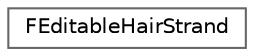 digraph "Graphical Class Hierarchy"
{
 // INTERACTIVE_SVG=YES
 // LATEX_PDF_SIZE
  bgcolor="transparent";
  edge [fontname=Helvetica,fontsize=10,labelfontname=Helvetica,labelfontsize=10];
  node [fontname=Helvetica,fontsize=10,shape=box,height=0.2,width=0.4];
  rankdir="LR";
  Node0 [id="Node000000",label="FEditableHairStrand",height=0.2,width=0.4,color="grey40", fillcolor="white", style="filled",URL="$d3/d41/structFEditableHairStrand.html",tooltip=" "];
}

